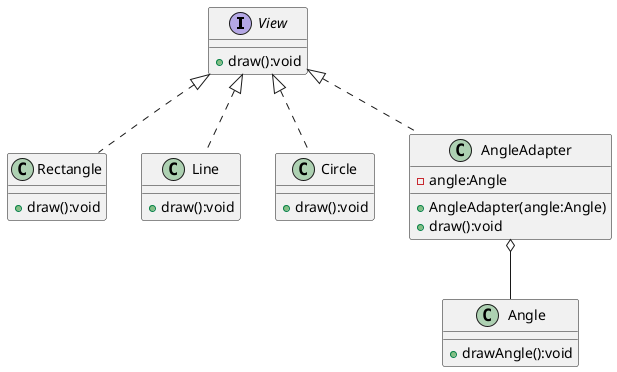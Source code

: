 @startuml
'https://plantuml.com/class-diagram

interface View {
    +draw():void
}

class Rectangle implements View {
    +draw():void
}

class Line implements View {
    +draw():void
}

class Circle implements View {
    +draw():void
}

class Angle {
    +drawAngle():void
}

class AngleAdapter implements View {
    -angle:Angle
    +AngleAdapter(angle:Angle)
    +draw():void
}

AngleAdapter o-- Angle

@enduml